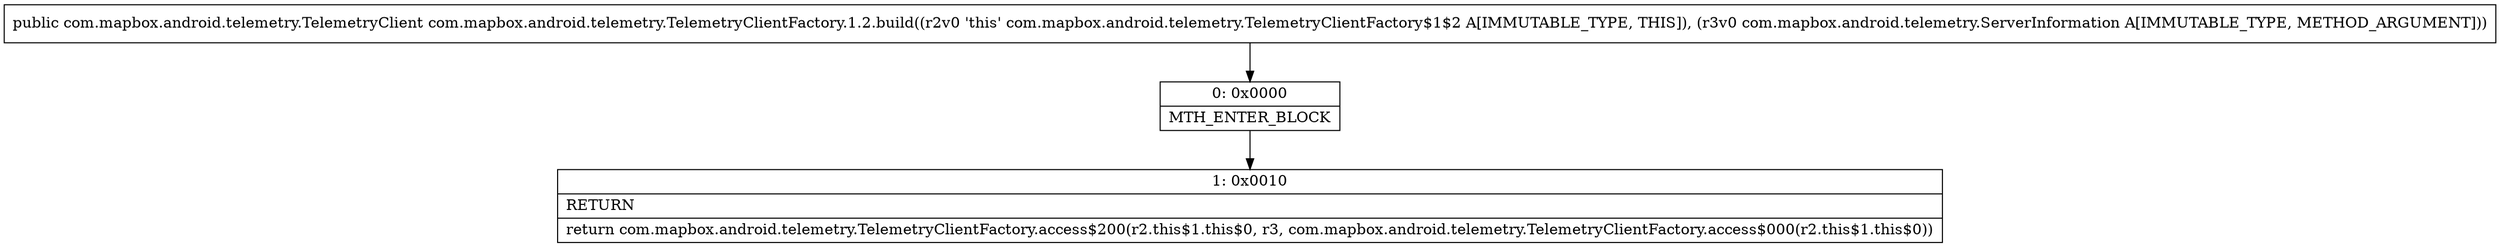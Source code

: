 digraph "CFG forcom.mapbox.android.telemetry.TelemetryClientFactory.1.2.build(Lcom\/mapbox\/android\/telemetry\/ServerInformation;)Lcom\/mapbox\/android\/telemetry\/TelemetryClient;" {
Node_0 [shape=record,label="{0\:\ 0x0000|MTH_ENTER_BLOCK\l}"];
Node_1 [shape=record,label="{1\:\ 0x0010|RETURN\l|return com.mapbox.android.telemetry.TelemetryClientFactory.access$200(r2.this$1.this$0, r3, com.mapbox.android.telemetry.TelemetryClientFactory.access$000(r2.this$1.this$0))\l}"];
MethodNode[shape=record,label="{public com.mapbox.android.telemetry.TelemetryClient com.mapbox.android.telemetry.TelemetryClientFactory.1.2.build((r2v0 'this' com.mapbox.android.telemetry.TelemetryClientFactory$1$2 A[IMMUTABLE_TYPE, THIS]), (r3v0 com.mapbox.android.telemetry.ServerInformation A[IMMUTABLE_TYPE, METHOD_ARGUMENT])) }"];
MethodNode -> Node_0;
Node_0 -> Node_1;
}

